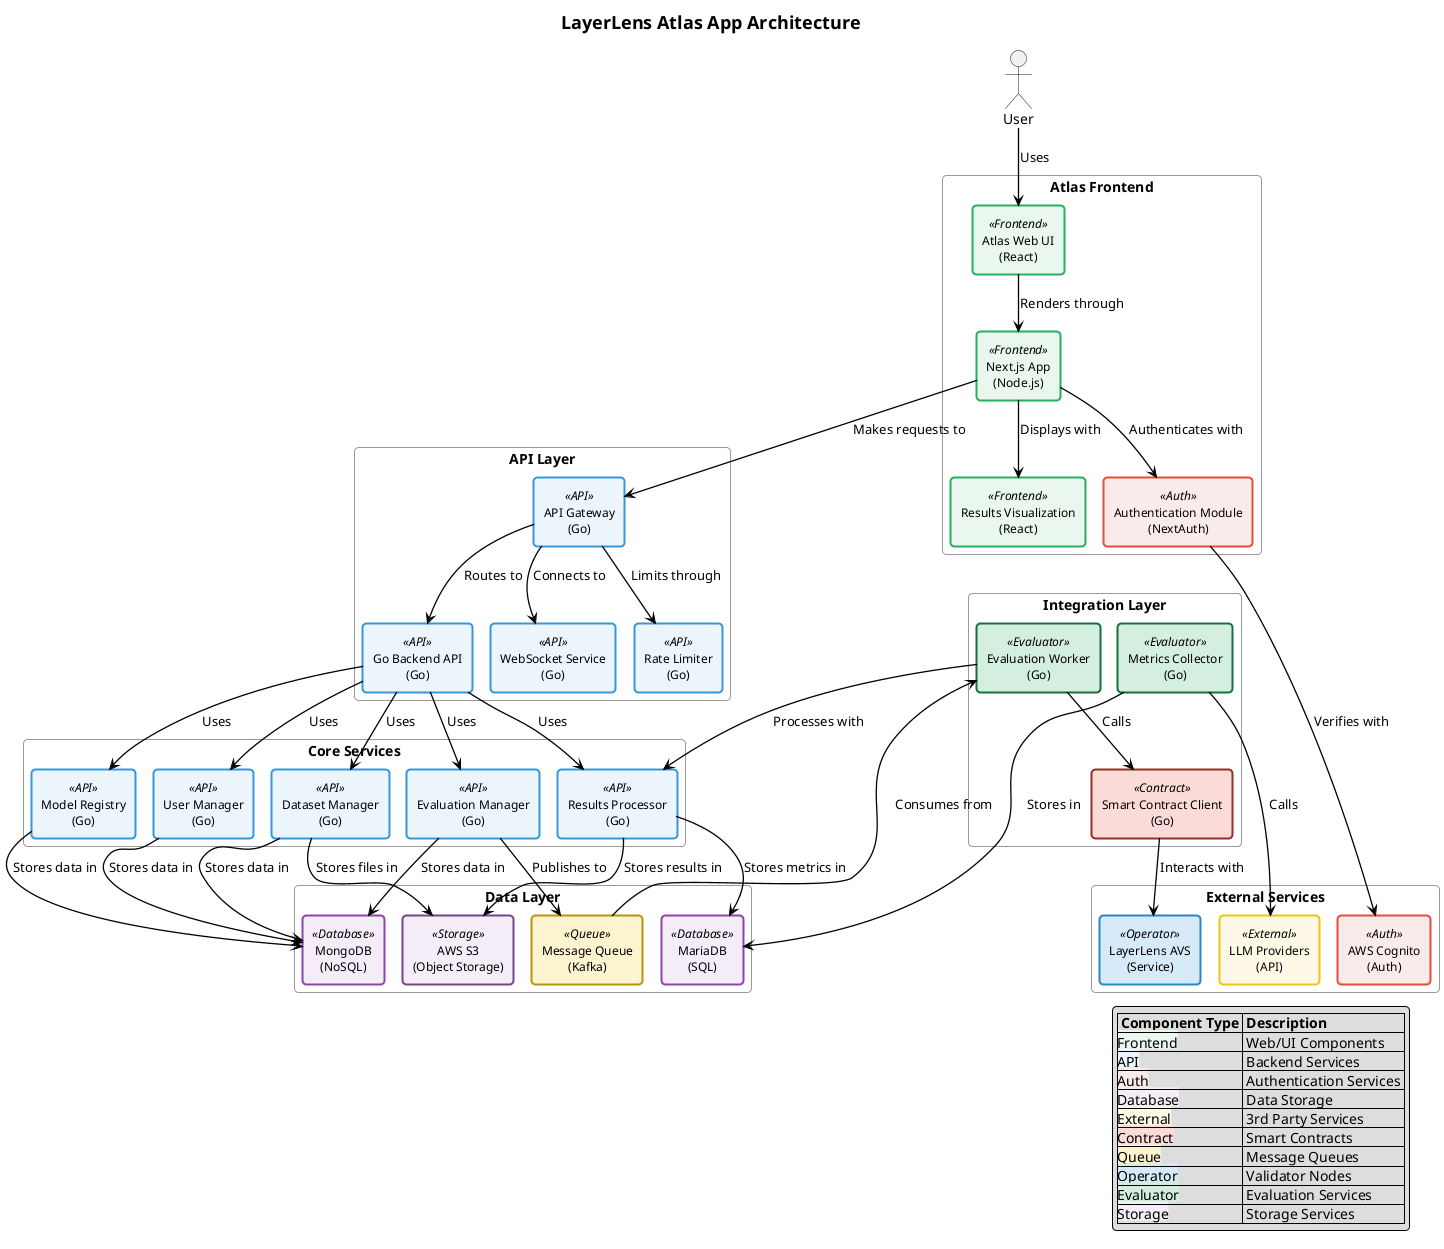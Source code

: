 @startuml atlas-architecture
!pragma layout smetana

' Define custom colors to match sequence diagrams
skinparam component<<Frontend>> {
  BackgroundColor #E9F7EF
  BorderColor #27AE60
  BorderThickness 2
}

skinparam component<<API>> {
  BackgroundColor #EBF5FB
  BorderColor #3498DB
  BorderThickness 2
}

skinparam component<<Auth>> {
  BackgroundColor #F9EBEA
  BorderColor #E74C3C
  BorderThickness 2
}

skinparam component<<Database>> {
  BackgroundColor #F4ECF7
  BorderColor #8E44AD
  BorderThickness 2
}

skinparam component<<External>> {
  BackgroundColor #FEF9E7
  BorderColor #F1C40F
  BorderThickness 2
}

skinparam component<<Contract>> {
  BackgroundColor #FADBD8
  BorderColor #943126
  BorderThickness 2
}

skinparam component<<Queue>> {
  BackgroundColor #FCF3CF
  BorderColor #B7950B
  BorderThickness 2
}

skinparam component<<Operator>> {
  BackgroundColor #D6EAF8
  BorderColor #2E86C1
  BorderThickness 2
}

skinparam component<<Evaluator>> {
  BackgroundColor #D4EFDF
  BorderColor #196F3D
  BorderThickness 2
}

skinparam component<<Storage>> {
  BackgroundColor #F5EEF8
  BorderColor #76448A
  BorderThickness 2
}

' Custom styling
skinparam ArrowColor #000000
skinparam ArrowThickness 1.3
skinparam defaultTextAlignment center
skinparam RoundCorner 8
skinparam titleFontSize 18
skinparam titleFontStyle bold
skinparam ComponentStyle rectangle
skinparam componentBorderThickness 1.5
skinparam componentFontSize 12
skinparam componentFontName Arial
skinparam PackageStyle rectangle
skinparam packageBackgroundColor transparent
skinparam packageBorderColor #999999
skinparam database<<Database>> {
  BackgroundColor #F4ECF7
  BorderColor #8E44AD
  BorderThickness 2
}

skinparam queue<<Queue>> {
  BackgroundColor #FCF3CF
  BorderColor #B7950B
  BorderThickness 2
}

title LayerLens Atlas App Architecture

actor "User" as user

package "Atlas Frontend" {
  [Atlas Web UI\n(React)] as web_ui <<Frontend>>
  [Next.js App\n(Node.js)] as nextjs <<Frontend>>
  [Authentication Module\n(NextAuth)] as auth <<Auth>>
  [Results Visualization\n(React)] as viz <<Frontend>>
}

package "API Layer" {
  [API Gateway\n(Go)] as api_gw <<API>>
  [Go Backend API\n(Go)] as go_backend <<API>>
  [WebSocket Service\n(Go)] as websocket <<API>>
  [Rate Limiter\n(Go)] as rate_limiter <<API>>
}

package "Core Services" {
  [Evaluation Manager\n(Go)] as eval_manager <<API>>
  [Model Registry\n(Go)] as model_registry <<API>>
  [Dataset Manager\n(Go)] as dataset_manager <<API>>
  [User Manager\n(Go)] as user_manager <<API>>
  [Results Processor\n(Go)] as results_processor <<API>>
}

package "Integration Layer" {
  [Evaluation Worker\n(Go)] as worker <<Evaluator>>
  [Smart Contract Client\n(Go)] as contract_client <<Contract>>
  [Metrics Collector\n(Go)] as metrics <<Evaluator>>
}

package "Data Layer" {
  [MongoDB\n(NoSQL)] as mongodb <<Database>>
  [MariaDB\n(SQL)] as mariadb <<Database>>
  [AWS S3\n(Object Storage)] as s3 <<Storage>>
  [Message Queue\n(Kafka)] as queue <<Queue>>
}

package "External Services" {
  [AWS Cognito\n(Auth)] as cognito <<Auth>>
  [LayerLens AVS\n(Service)] as avs <<Operator>>
  [LLM Providers\n(API)] as llms <<External>>
}

user --> web_ui : Uses
web_ui --> nextjs : Renders through
nextjs --> auth : Authenticates with
nextjs --> viz : Displays with
nextjs --> api_gw : Makes requests to

auth --> cognito : Verifies with
api_gw --> go_backend : Routes to
api_gw --> websocket : Connects to
api_gw --> rate_limiter : Limits through

go_backend --> eval_manager : Uses
go_backend --> model_registry : Uses
go_backend --> dataset_manager : Uses
go_backend --> user_manager : Uses
go_backend --> results_processor : Uses

eval_manager --> mongodb : Stores data in
model_registry --> mongodb : Stores data in
dataset_manager --> mongodb : Stores data in
user_manager --> mongodb : Stores data in
results_processor --> mariadb : Stores metrics in

eval_manager --> queue : Publishes to
queue --> worker : Consumes from
worker --> contract_client : Calls
worker --> results_processor : Processes with
contract_client --> avs : Interacts with
metrics --> llms : Calls
metrics --> mariadb : Stores in

dataset_manager --> s3 : Stores files in
results_processor --> s3 : Stores results in

' Add color-coding legend
legend right
  |= Component Type |= Description |
  |<back:#E9F7EF><color:black>Frontend</color></back>| Web/UI Components |
  |<back:#EBF5FB><color:black>API</color></back>| Backend Services |
  |<back:#F9EBEA><color:black>Auth</color></back>| Authentication Services |
  |<back:#F4ECF7><color:black>Database</color></back>| Data Storage |
  |<back:#FEF9E7><color:black>External</color></back>| 3rd Party Services |
  |<back:#FADBD8><color:black>Contract</color></back>| Smart Contracts |
  |<back:#FCF3CF><color:black>Queue</color></back>| Message Queues |
  |<back:#D6EAF8><color:black>Operator</color></back>| Validator Nodes |
  |<back:#D4EFDF><color:black>Evaluator</color></back>| Evaluation Services |
  |<back:#F5EEF8><color:black>Storage</color></back>| Storage Services |
endlegend

@enduml